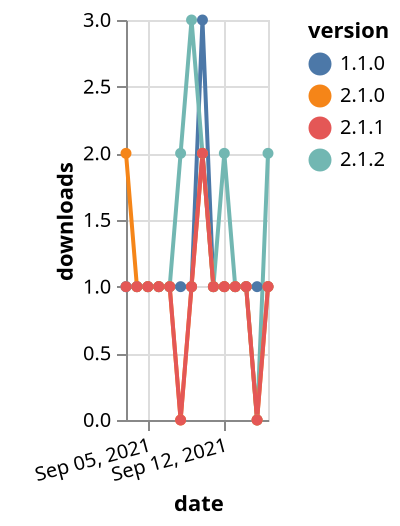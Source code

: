 {"$schema": "https://vega.github.io/schema/vega-lite/v5.json", "description": "A simple bar chart with embedded data.", "data": {"values": [{"date": "2021-09-03", "total": 158, "delta": 1, "version": "1.1.0"}, {"date": "2021-09-04", "total": 159, "delta": 1, "version": "1.1.0"}, {"date": "2021-09-05", "total": 160, "delta": 1, "version": "1.1.0"}, {"date": "2021-09-06", "total": 161, "delta": 1, "version": "1.1.0"}, {"date": "2021-09-07", "total": 162, "delta": 1, "version": "1.1.0"}, {"date": "2021-09-08", "total": 163, "delta": 1, "version": "1.1.0"}, {"date": "2021-09-09", "total": 164, "delta": 1, "version": "1.1.0"}, {"date": "2021-09-10", "total": 167, "delta": 3, "version": "1.1.0"}, {"date": "2021-09-11", "total": 168, "delta": 1, "version": "1.1.0"}, {"date": "2021-09-12", "total": 169, "delta": 1, "version": "1.1.0"}, {"date": "2021-09-13", "total": 170, "delta": 1, "version": "1.1.0"}, {"date": "2021-09-14", "total": 171, "delta": 1, "version": "1.1.0"}, {"date": "2021-09-15", "total": 172, "delta": 1, "version": "1.1.0"}, {"date": "2021-09-16", "total": 173, "delta": 1, "version": "1.1.0"}, {"date": "2021-09-03", "total": 141, "delta": 1, "version": "2.1.2"}, {"date": "2021-09-04", "total": 142, "delta": 1, "version": "2.1.2"}, {"date": "2021-09-05", "total": 143, "delta": 1, "version": "2.1.2"}, {"date": "2021-09-06", "total": 144, "delta": 1, "version": "2.1.2"}, {"date": "2021-09-07", "total": 145, "delta": 1, "version": "2.1.2"}, {"date": "2021-09-08", "total": 147, "delta": 2, "version": "2.1.2"}, {"date": "2021-09-09", "total": 150, "delta": 3, "version": "2.1.2"}, {"date": "2021-09-10", "total": 152, "delta": 2, "version": "2.1.2"}, {"date": "2021-09-11", "total": 153, "delta": 1, "version": "2.1.2"}, {"date": "2021-09-12", "total": 155, "delta": 2, "version": "2.1.2"}, {"date": "2021-09-13", "total": 156, "delta": 1, "version": "2.1.2"}, {"date": "2021-09-14", "total": 157, "delta": 1, "version": "2.1.2"}, {"date": "2021-09-15", "total": 157, "delta": 0, "version": "2.1.2"}, {"date": "2021-09-16", "total": 159, "delta": 2, "version": "2.1.2"}, {"date": "2021-09-03", "total": 126, "delta": 2, "version": "2.1.0"}, {"date": "2021-09-04", "total": 127, "delta": 1, "version": "2.1.0"}, {"date": "2021-09-05", "total": 128, "delta": 1, "version": "2.1.0"}, {"date": "2021-09-06", "total": 129, "delta": 1, "version": "2.1.0"}, {"date": "2021-09-07", "total": 130, "delta": 1, "version": "2.1.0"}, {"date": "2021-09-08", "total": 130, "delta": 0, "version": "2.1.0"}, {"date": "2021-09-09", "total": 131, "delta": 1, "version": "2.1.0"}, {"date": "2021-09-10", "total": 133, "delta": 2, "version": "2.1.0"}, {"date": "2021-09-11", "total": 134, "delta": 1, "version": "2.1.0"}, {"date": "2021-09-12", "total": 135, "delta": 1, "version": "2.1.0"}, {"date": "2021-09-13", "total": 136, "delta": 1, "version": "2.1.0"}, {"date": "2021-09-14", "total": 137, "delta": 1, "version": "2.1.0"}, {"date": "2021-09-15", "total": 137, "delta": 0, "version": "2.1.0"}, {"date": "2021-09-16", "total": 138, "delta": 1, "version": "2.1.0"}, {"date": "2021-09-03", "total": 133, "delta": 1, "version": "2.1.1"}, {"date": "2021-09-04", "total": 134, "delta": 1, "version": "2.1.1"}, {"date": "2021-09-05", "total": 135, "delta": 1, "version": "2.1.1"}, {"date": "2021-09-06", "total": 136, "delta": 1, "version": "2.1.1"}, {"date": "2021-09-07", "total": 137, "delta": 1, "version": "2.1.1"}, {"date": "2021-09-08", "total": 137, "delta": 0, "version": "2.1.1"}, {"date": "2021-09-09", "total": 138, "delta": 1, "version": "2.1.1"}, {"date": "2021-09-10", "total": 140, "delta": 2, "version": "2.1.1"}, {"date": "2021-09-11", "total": 141, "delta": 1, "version": "2.1.1"}, {"date": "2021-09-12", "total": 142, "delta": 1, "version": "2.1.1"}, {"date": "2021-09-13", "total": 143, "delta": 1, "version": "2.1.1"}, {"date": "2021-09-14", "total": 144, "delta": 1, "version": "2.1.1"}, {"date": "2021-09-15", "total": 144, "delta": 0, "version": "2.1.1"}, {"date": "2021-09-16", "total": 145, "delta": 1, "version": "2.1.1"}]}, "width": "container", "mark": {"type": "line", "point": {"filled": true}}, "encoding": {"x": {"field": "date", "type": "temporal", "timeUnit": "yearmonthdate", "title": "date", "axis": {"labelAngle": -15}}, "y": {"field": "delta", "type": "quantitative", "title": "downloads"}, "color": {"field": "version", "type": "nominal"}, "tooltip": {"field": "delta"}}}